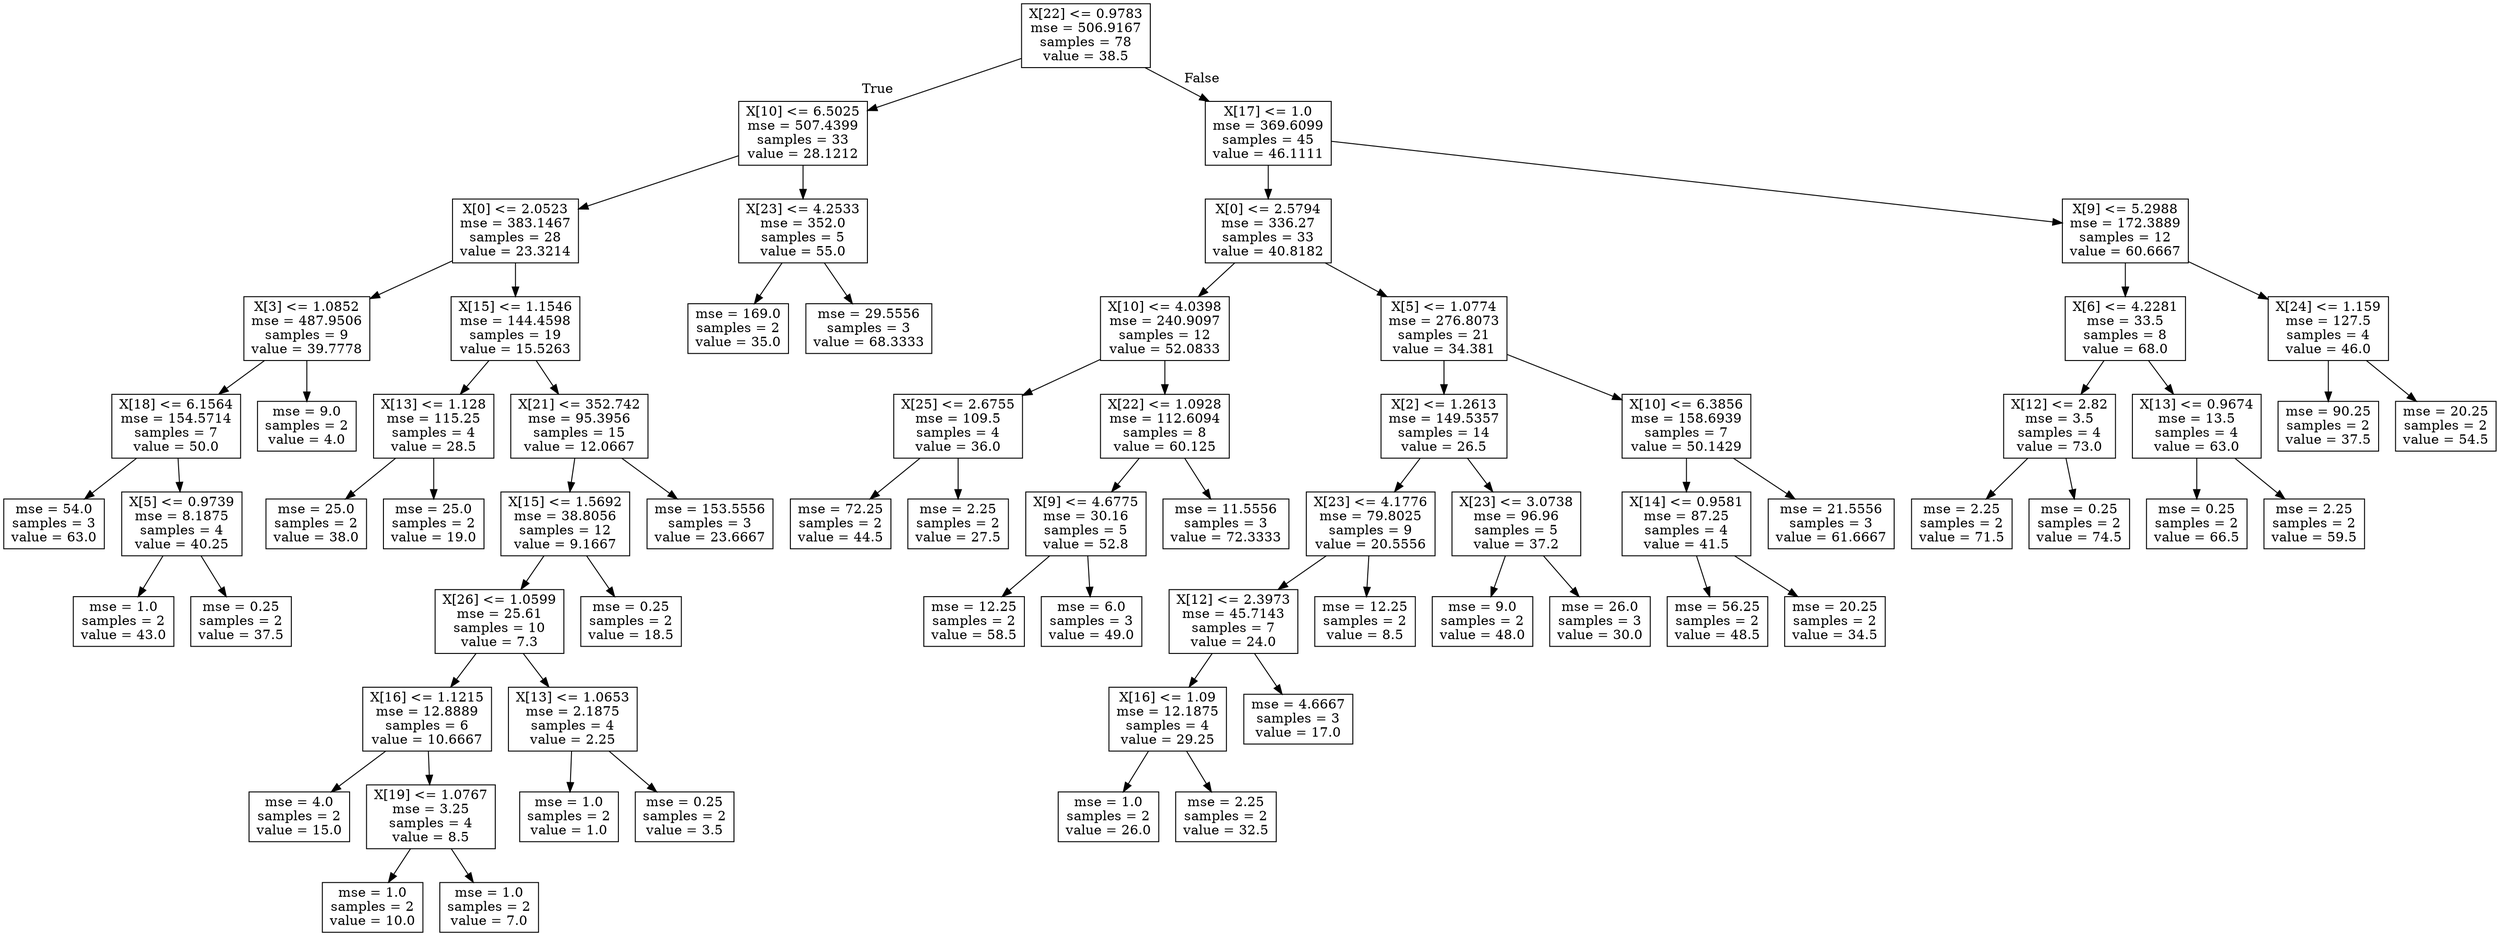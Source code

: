 digraph Tree {
node [shape=box] ;
0 [label="X[22] <= 0.9783\nmse = 506.9167\nsamples = 78\nvalue = 38.5"] ;
1 [label="X[10] <= 6.5025\nmse = 507.4399\nsamples = 33\nvalue = 28.1212"] ;
0 -> 1 [labeldistance=2.5, labelangle=45, headlabel="True"] ;
2 [label="X[0] <= 2.0523\nmse = 383.1467\nsamples = 28\nvalue = 23.3214"] ;
1 -> 2 ;
3 [label="X[3] <= 1.0852\nmse = 487.9506\nsamples = 9\nvalue = 39.7778"] ;
2 -> 3 ;
4 [label="X[18] <= 6.1564\nmse = 154.5714\nsamples = 7\nvalue = 50.0"] ;
3 -> 4 ;
5 [label="mse = 54.0\nsamples = 3\nvalue = 63.0"] ;
4 -> 5 ;
6 [label="X[5] <= 0.9739\nmse = 8.1875\nsamples = 4\nvalue = 40.25"] ;
4 -> 6 ;
7 [label="mse = 1.0\nsamples = 2\nvalue = 43.0"] ;
6 -> 7 ;
8 [label="mse = 0.25\nsamples = 2\nvalue = 37.5"] ;
6 -> 8 ;
9 [label="mse = 9.0\nsamples = 2\nvalue = 4.0"] ;
3 -> 9 ;
10 [label="X[15] <= 1.1546\nmse = 144.4598\nsamples = 19\nvalue = 15.5263"] ;
2 -> 10 ;
11 [label="X[13] <= 1.128\nmse = 115.25\nsamples = 4\nvalue = 28.5"] ;
10 -> 11 ;
12 [label="mse = 25.0\nsamples = 2\nvalue = 38.0"] ;
11 -> 12 ;
13 [label="mse = 25.0\nsamples = 2\nvalue = 19.0"] ;
11 -> 13 ;
14 [label="X[21] <= 352.742\nmse = 95.3956\nsamples = 15\nvalue = 12.0667"] ;
10 -> 14 ;
15 [label="X[15] <= 1.5692\nmse = 38.8056\nsamples = 12\nvalue = 9.1667"] ;
14 -> 15 ;
16 [label="X[26] <= 1.0599\nmse = 25.61\nsamples = 10\nvalue = 7.3"] ;
15 -> 16 ;
17 [label="X[16] <= 1.1215\nmse = 12.8889\nsamples = 6\nvalue = 10.6667"] ;
16 -> 17 ;
18 [label="mse = 4.0\nsamples = 2\nvalue = 15.0"] ;
17 -> 18 ;
19 [label="X[19] <= 1.0767\nmse = 3.25\nsamples = 4\nvalue = 8.5"] ;
17 -> 19 ;
20 [label="mse = 1.0\nsamples = 2\nvalue = 10.0"] ;
19 -> 20 ;
21 [label="mse = 1.0\nsamples = 2\nvalue = 7.0"] ;
19 -> 21 ;
22 [label="X[13] <= 1.0653\nmse = 2.1875\nsamples = 4\nvalue = 2.25"] ;
16 -> 22 ;
23 [label="mse = 1.0\nsamples = 2\nvalue = 1.0"] ;
22 -> 23 ;
24 [label="mse = 0.25\nsamples = 2\nvalue = 3.5"] ;
22 -> 24 ;
25 [label="mse = 0.25\nsamples = 2\nvalue = 18.5"] ;
15 -> 25 ;
26 [label="mse = 153.5556\nsamples = 3\nvalue = 23.6667"] ;
14 -> 26 ;
27 [label="X[23] <= 4.2533\nmse = 352.0\nsamples = 5\nvalue = 55.0"] ;
1 -> 27 ;
28 [label="mse = 169.0\nsamples = 2\nvalue = 35.0"] ;
27 -> 28 ;
29 [label="mse = 29.5556\nsamples = 3\nvalue = 68.3333"] ;
27 -> 29 ;
30 [label="X[17] <= 1.0\nmse = 369.6099\nsamples = 45\nvalue = 46.1111"] ;
0 -> 30 [labeldistance=2.5, labelangle=-45, headlabel="False"] ;
31 [label="X[0] <= 2.5794\nmse = 336.27\nsamples = 33\nvalue = 40.8182"] ;
30 -> 31 ;
32 [label="X[10] <= 4.0398\nmse = 240.9097\nsamples = 12\nvalue = 52.0833"] ;
31 -> 32 ;
33 [label="X[25] <= 2.6755\nmse = 109.5\nsamples = 4\nvalue = 36.0"] ;
32 -> 33 ;
34 [label="mse = 72.25\nsamples = 2\nvalue = 44.5"] ;
33 -> 34 ;
35 [label="mse = 2.25\nsamples = 2\nvalue = 27.5"] ;
33 -> 35 ;
36 [label="X[22] <= 1.0928\nmse = 112.6094\nsamples = 8\nvalue = 60.125"] ;
32 -> 36 ;
37 [label="X[9] <= 4.6775\nmse = 30.16\nsamples = 5\nvalue = 52.8"] ;
36 -> 37 ;
38 [label="mse = 12.25\nsamples = 2\nvalue = 58.5"] ;
37 -> 38 ;
39 [label="mse = 6.0\nsamples = 3\nvalue = 49.0"] ;
37 -> 39 ;
40 [label="mse = 11.5556\nsamples = 3\nvalue = 72.3333"] ;
36 -> 40 ;
41 [label="X[5] <= 1.0774\nmse = 276.8073\nsamples = 21\nvalue = 34.381"] ;
31 -> 41 ;
42 [label="X[2] <= 1.2613\nmse = 149.5357\nsamples = 14\nvalue = 26.5"] ;
41 -> 42 ;
43 [label="X[23] <= 4.1776\nmse = 79.8025\nsamples = 9\nvalue = 20.5556"] ;
42 -> 43 ;
44 [label="X[12] <= 2.3973\nmse = 45.7143\nsamples = 7\nvalue = 24.0"] ;
43 -> 44 ;
45 [label="X[16] <= 1.09\nmse = 12.1875\nsamples = 4\nvalue = 29.25"] ;
44 -> 45 ;
46 [label="mse = 1.0\nsamples = 2\nvalue = 26.0"] ;
45 -> 46 ;
47 [label="mse = 2.25\nsamples = 2\nvalue = 32.5"] ;
45 -> 47 ;
48 [label="mse = 4.6667\nsamples = 3\nvalue = 17.0"] ;
44 -> 48 ;
49 [label="mse = 12.25\nsamples = 2\nvalue = 8.5"] ;
43 -> 49 ;
50 [label="X[23] <= 3.0738\nmse = 96.96\nsamples = 5\nvalue = 37.2"] ;
42 -> 50 ;
51 [label="mse = 9.0\nsamples = 2\nvalue = 48.0"] ;
50 -> 51 ;
52 [label="mse = 26.0\nsamples = 3\nvalue = 30.0"] ;
50 -> 52 ;
53 [label="X[10] <= 6.3856\nmse = 158.6939\nsamples = 7\nvalue = 50.1429"] ;
41 -> 53 ;
54 [label="X[14] <= 0.9581\nmse = 87.25\nsamples = 4\nvalue = 41.5"] ;
53 -> 54 ;
55 [label="mse = 56.25\nsamples = 2\nvalue = 48.5"] ;
54 -> 55 ;
56 [label="mse = 20.25\nsamples = 2\nvalue = 34.5"] ;
54 -> 56 ;
57 [label="mse = 21.5556\nsamples = 3\nvalue = 61.6667"] ;
53 -> 57 ;
58 [label="X[9] <= 5.2988\nmse = 172.3889\nsamples = 12\nvalue = 60.6667"] ;
30 -> 58 ;
59 [label="X[6] <= 4.2281\nmse = 33.5\nsamples = 8\nvalue = 68.0"] ;
58 -> 59 ;
60 [label="X[12] <= 2.82\nmse = 3.5\nsamples = 4\nvalue = 73.0"] ;
59 -> 60 ;
61 [label="mse = 2.25\nsamples = 2\nvalue = 71.5"] ;
60 -> 61 ;
62 [label="mse = 0.25\nsamples = 2\nvalue = 74.5"] ;
60 -> 62 ;
63 [label="X[13] <= 0.9674\nmse = 13.5\nsamples = 4\nvalue = 63.0"] ;
59 -> 63 ;
64 [label="mse = 0.25\nsamples = 2\nvalue = 66.5"] ;
63 -> 64 ;
65 [label="mse = 2.25\nsamples = 2\nvalue = 59.5"] ;
63 -> 65 ;
66 [label="X[24] <= 1.159\nmse = 127.5\nsamples = 4\nvalue = 46.0"] ;
58 -> 66 ;
67 [label="mse = 90.25\nsamples = 2\nvalue = 37.5"] ;
66 -> 67 ;
68 [label="mse = 20.25\nsamples = 2\nvalue = 54.5"] ;
66 -> 68 ;
}